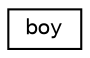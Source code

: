 digraph "Graphical Class Hierarchy"
{
  edge [fontname="Helvetica",fontsize="10",labelfontname="Helvetica",labelfontsize="10"];
  node [fontname="Helvetica",fontsize="10",shape=record];
  rankdir="LR";
  Node1 [label="boy",height=0.2,width=0.4,color="black", fillcolor="white", style="filled",URL="$classboy.html",tooltip="class boy. "];
}
